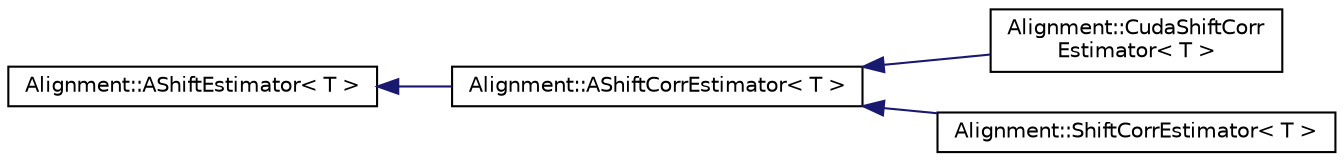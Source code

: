 digraph "Graphical Class Hierarchy"
{
  edge [fontname="Helvetica",fontsize="10",labelfontname="Helvetica",labelfontsize="10"];
  node [fontname="Helvetica",fontsize="10",shape=record];
  rankdir="LR";
  Node0 [label="Alignment::AShiftEstimator\< T \>",height=0.2,width=0.4,color="black", fillcolor="white", style="filled",URL="$classAlignment_1_1AShiftEstimator.html"];
  Node0 -> Node1 [dir="back",color="midnightblue",fontsize="10",style="solid",fontname="Helvetica"];
  Node1 [label="Alignment::AShiftCorrEstimator\< T \>",height=0.2,width=0.4,color="black", fillcolor="white", style="filled",URL="$classAlignment_1_1AShiftCorrEstimator.html"];
  Node1 -> Node2 [dir="back",color="midnightblue",fontsize="10",style="solid",fontname="Helvetica"];
  Node2 [label="Alignment::CudaShiftCorr\lEstimator\< T \>",height=0.2,width=0.4,color="black", fillcolor="white", style="filled",URL="$classAlignment_1_1CudaShiftCorrEstimator.html"];
  Node1 -> Node3 [dir="back",color="midnightblue",fontsize="10",style="solid",fontname="Helvetica"];
  Node3 [label="Alignment::ShiftCorrEstimator\< T \>",height=0.2,width=0.4,color="black", fillcolor="white", style="filled",URL="$classAlignment_1_1ShiftCorrEstimator.html"];
}
